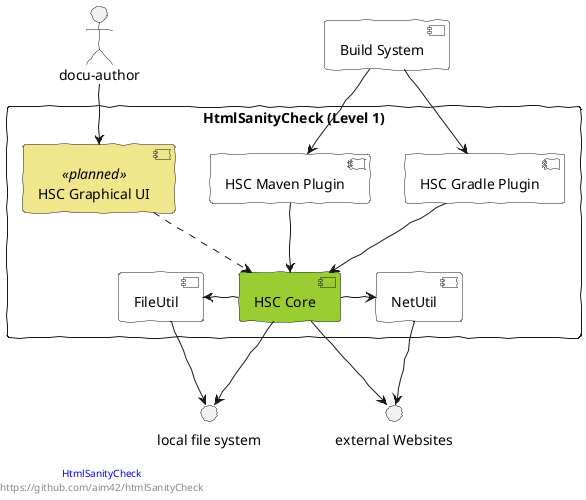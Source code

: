 @startuml
skinparam componentStyle uml2
skinparam component {
   backgroundColor<<planned>> Khaki
   backgroundColor White
}

skinparam handwritten true

left footer

<font color=blue>HtmlSanityCheck</font>
https://github.com/aim42/htmlSanityCheck
endfooter

interface "local file system" as files
interface "external Websites" as web

rectangle "HtmlSanityCheck (Level 1)" as HSC {

[HSC Core] as core #YellowGreen
[HSC Gradle Plugin] -down-> core


[HSC Graphical UI] <<planned>> as ui
[HSC Maven Plugin] as mavenplugin

[FileUtil] as futil
[NetUtil] as netutil

mavenplugin -down-> core
ui .down-> core

core -> futil
core -> netutil

futil -down-> files
netutil -down-> web

}
:docu-author: -down-> ui

[Build System] as bs


bs -down-> [HSC Gradle Plugin]
bs -down-> mavenplugin

core -down-> files
core -down-> web


@enduml
